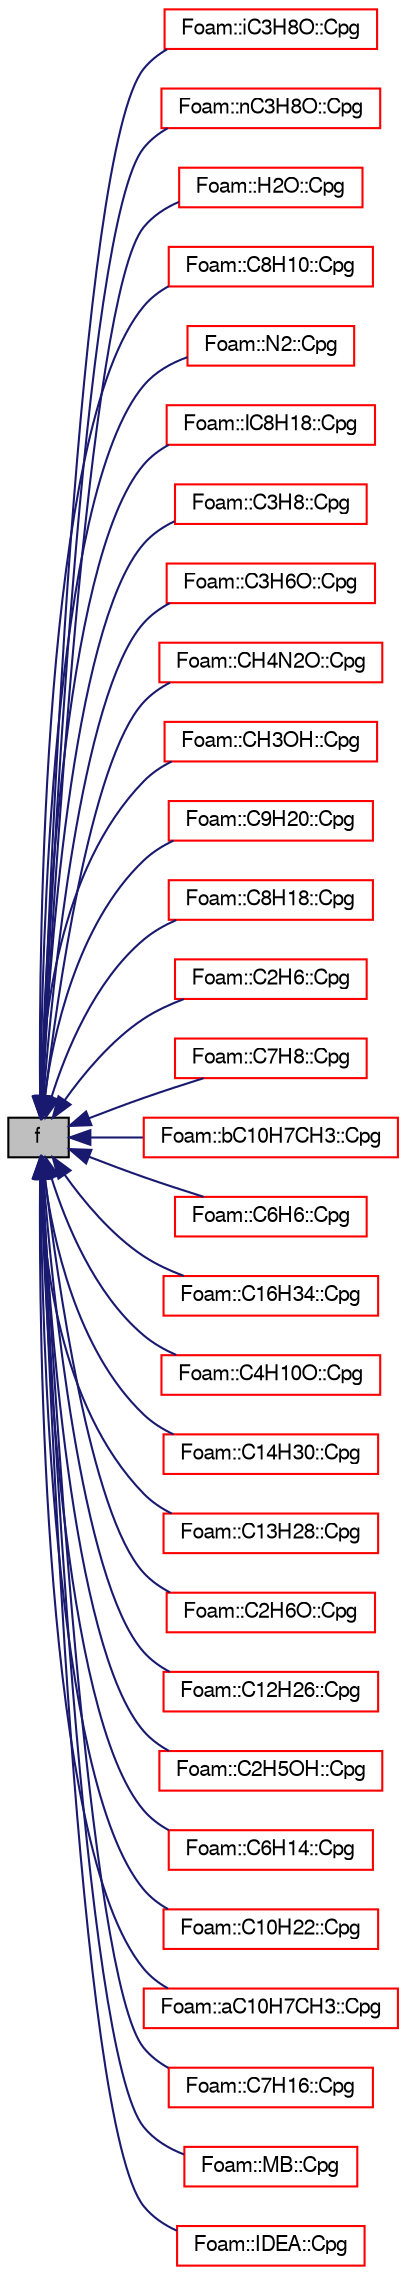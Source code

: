 digraph "f"
{
  bgcolor="transparent";
  edge [fontname="FreeSans",fontsize="10",labelfontname="FreeSans",labelfontsize="10"];
  node [fontname="FreeSans",fontsize="10",shape=record];
  rankdir="LR";
  Node15 [label="f",height=0.2,width=0.4,color="black", fillcolor="grey75", style="filled", fontcolor="black"];
  Node15 -> Node16 [dir="back",color="midnightblue",fontsize="10",style="solid",fontname="FreeSans"];
  Node16 [label="Foam::iC3H8O::Cpg",height=0.2,width=0.4,color="red",URL="$a29942.html#a48ab15b6063e624713e5ab1589544ce2",tooltip="Ideal gas heat capacity [J/(kg K)]. "];
  Node15 -> Node18 [dir="back",color="midnightblue",fontsize="10",style="solid",fontname="FreeSans"];
  Node18 [label="Foam::nC3H8O::Cpg",height=0.2,width=0.4,color="red",URL="$a29966.html#a48ab15b6063e624713e5ab1589544ce2",tooltip="Ideal gas heat capacity [J/(kg K)]. "];
  Node15 -> Node20 [dir="back",color="midnightblue",fontsize="10",style="solid",fontname="FreeSans"];
  Node20 [label="Foam::H2O::Cpg",height=0.2,width=0.4,color="red",URL="$a29938.html#a48ab15b6063e624713e5ab1589544ce2",tooltip="Ideal gas heat capacity [J/(kg K)]. "];
  Node15 -> Node22 [dir="back",color="midnightblue",fontsize="10",style="solid",fontname="FreeSans"];
  Node22 [label="Foam::C8H10::Cpg",height=0.2,width=0.4,color="red",URL="$a29918.html#a48ab15b6063e624713e5ab1589544ce2",tooltip="Ideal gas heat capacity [J/(kg K)]. "];
  Node15 -> Node24 [dir="back",color="midnightblue",fontsize="10",style="solid",fontname="FreeSans"];
  Node24 [label="Foam::N2::Cpg",height=0.2,width=0.4,color="red",URL="$a29962.html#a48ab15b6063e624713e5ab1589544ce2",tooltip="Ideal gas heat capacity [J/(kg K)]. "];
  Node15 -> Node26 [dir="back",color="midnightblue",fontsize="10",style="solid",fontname="FreeSans"];
  Node26 [label="Foam::IC8H18::Cpg",height=0.2,width=0.4,color="red",URL="$a29946.html#a48ab15b6063e624713e5ab1589544ce2",tooltip="Ideal gas heat capacity [J/(kg K)]. "];
  Node15 -> Node28 [dir="back",color="midnightblue",fontsize="10",style="solid",fontname="FreeSans"];
  Node28 [label="Foam::C3H8::Cpg",height=0.2,width=0.4,color="red",URL="$a29894.html#a48ab15b6063e624713e5ab1589544ce2",tooltip="Ideal gas heat capacity [J/(kg K)]. "];
  Node15 -> Node30 [dir="back",color="midnightblue",fontsize="10",style="solid",fontname="FreeSans"];
  Node30 [label="Foam::C3H6O::Cpg",height=0.2,width=0.4,color="red",URL="$a29890.html#a48ab15b6063e624713e5ab1589544ce2",tooltip="Ideal gas heat capacity [J/(kg K)]. "];
  Node15 -> Node32 [dir="back",color="midnightblue",fontsize="10",style="solid",fontname="FreeSans"];
  Node32 [label="Foam::CH4N2O::Cpg",height=0.2,width=0.4,color="red",URL="$a29934.html#a48ab15b6063e624713e5ab1589544ce2",tooltip="Ideal gas heat capacity [J/(kg K)]. "];
  Node15 -> Node34 [dir="back",color="midnightblue",fontsize="10",style="solid",fontname="FreeSans"];
  Node34 [label="Foam::CH3OH::Cpg",height=0.2,width=0.4,color="red",URL="$a29930.html#a48ab15b6063e624713e5ab1589544ce2",tooltip="Ideal gas heat capacity [J/(kg K)]. "];
  Node15 -> Node36 [dir="back",color="midnightblue",fontsize="10",style="solid",fontname="FreeSans"];
  Node36 [label="Foam::C9H20::Cpg",height=0.2,width=0.4,color="red",URL="$a29926.html#a48ab15b6063e624713e5ab1589544ce2",tooltip="Ideal gas heat capacity [J/(kg K)]. "];
  Node15 -> Node38 [dir="back",color="midnightblue",fontsize="10",style="solid",fontname="FreeSans"];
  Node38 [label="Foam::C8H18::Cpg",height=0.2,width=0.4,color="red",URL="$a29922.html#a48ab15b6063e624713e5ab1589544ce2",tooltip="Ideal gas heat capacity [J/(kg K)]. "];
  Node15 -> Node40 [dir="back",color="midnightblue",fontsize="10",style="solid",fontname="FreeSans"];
  Node40 [label="Foam::C2H6::Cpg",height=0.2,width=0.4,color="red",URL="$a29882.html#a48ab15b6063e624713e5ab1589544ce2",tooltip="Ideal gas heat capacity [J/(kg K)]. "];
  Node15 -> Node42 [dir="back",color="midnightblue",fontsize="10",style="solid",fontname="FreeSans"];
  Node42 [label="Foam::C7H8::Cpg",height=0.2,width=0.4,color="red",URL="$a29914.html#a48ab15b6063e624713e5ab1589544ce2",tooltip="Ideal gas heat capacity [J/(kg K)]. "];
  Node15 -> Node44 [dir="back",color="midnightblue",fontsize="10",style="solid",fontname="FreeSans"];
  Node44 [label="Foam::bC10H7CH3::Cpg",height=0.2,width=0.4,color="red",URL="$a29854.html#a48ab15b6063e624713e5ab1589544ce2",tooltip="Ideal gas heat capacity [J/(kg K)]. "];
  Node15 -> Node46 [dir="back",color="midnightblue",fontsize="10",style="solid",fontname="FreeSans"];
  Node46 [label="Foam::C6H6::Cpg",height=0.2,width=0.4,color="red",URL="$a29906.html#a48ab15b6063e624713e5ab1589544ce2",tooltip="Ideal gas heat capacity [J/(kg K)]. "];
  Node15 -> Node48 [dir="back",color="midnightblue",fontsize="10",style="solid",fontname="FreeSans"];
  Node48 [label="Foam::C16H34::Cpg",height=0.2,width=0.4,color="red",URL="$a29874.html#a48ab15b6063e624713e5ab1589544ce2",tooltip="Ideal gas heat capacity [J/(kg K)]. "];
  Node15 -> Node50 [dir="back",color="midnightblue",fontsize="10",style="solid",fontname="FreeSans"];
  Node50 [label="Foam::C4H10O::Cpg",height=0.2,width=0.4,color="red",URL="$a29898.html#a48ab15b6063e624713e5ab1589544ce2",tooltip="Ideal gas heat capacity [J/(kg K)]. "];
  Node15 -> Node52 [dir="back",color="midnightblue",fontsize="10",style="solid",fontname="FreeSans"];
  Node52 [label="Foam::C14H30::Cpg",height=0.2,width=0.4,color="red",URL="$a29870.html#a48ab15b6063e624713e5ab1589544ce2",tooltip="Ideal gas heat capacity [J/(kg K)]. "];
  Node15 -> Node54 [dir="back",color="midnightblue",fontsize="10",style="solid",fontname="FreeSans"];
  Node54 [label="Foam::C13H28::Cpg",height=0.2,width=0.4,color="red",URL="$a29866.html#a48ab15b6063e624713e5ab1589544ce2",tooltip="Ideal gas heat capacity [J/(kg K)]. "];
  Node15 -> Node56 [dir="back",color="midnightblue",fontsize="10",style="solid",fontname="FreeSans"];
  Node56 [label="Foam::C2H6O::Cpg",height=0.2,width=0.4,color="red",URL="$a29886.html#a48ab15b6063e624713e5ab1589544ce2",tooltip="Ideal gas heat capacity [J/(kg K)]. "];
  Node15 -> Node58 [dir="back",color="midnightblue",fontsize="10",style="solid",fontname="FreeSans"];
  Node58 [label="Foam::C12H26::Cpg",height=0.2,width=0.4,color="red",URL="$a29862.html#a48ab15b6063e624713e5ab1589544ce2",tooltip="Ideal gas heat capacity [J/(kg K)]. "];
  Node15 -> Node60 [dir="back",color="midnightblue",fontsize="10",style="solid",fontname="FreeSans"];
  Node60 [label="Foam::C2H5OH::Cpg",height=0.2,width=0.4,color="red",URL="$a29878.html#a48ab15b6063e624713e5ab1589544ce2",tooltip="Ideal gas heat capacity [J/(kg K)]. "];
  Node15 -> Node62 [dir="back",color="midnightblue",fontsize="10",style="solid",fontname="FreeSans"];
  Node62 [label="Foam::C6H14::Cpg",height=0.2,width=0.4,color="red",URL="$a29902.html#a48ab15b6063e624713e5ab1589544ce2",tooltip="Ideal gas heat capacity [J/(kg K)]. "];
  Node15 -> Node64 [dir="back",color="midnightblue",fontsize="10",style="solid",fontname="FreeSans"];
  Node64 [label="Foam::C10H22::Cpg",height=0.2,width=0.4,color="red",URL="$a29858.html#a48ab15b6063e624713e5ab1589544ce2",tooltip="Ideal gas heat capacity [J/(kg K)]. "];
  Node15 -> Node66 [dir="back",color="midnightblue",fontsize="10",style="solid",fontname="FreeSans"];
  Node66 [label="Foam::aC10H7CH3::Cpg",height=0.2,width=0.4,color="red",URL="$a29846.html#a48ab15b6063e624713e5ab1589544ce2",tooltip="Ideal gas heat capacity [J/(kg K)]. "];
  Node15 -> Node68 [dir="back",color="midnightblue",fontsize="10",style="solid",fontname="FreeSans"];
  Node68 [label="Foam::C7H16::Cpg",height=0.2,width=0.4,color="red",URL="$a29910.html#a48ab15b6063e624713e5ab1589544ce2",tooltip="Ideal gas heat capacity [J/(kg K)]. "];
  Node15 -> Node70 [dir="back",color="midnightblue",fontsize="10",style="solid",fontname="FreeSans"];
  Node70 [label="Foam::MB::Cpg",height=0.2,width=0.4,color="red",URL="$a29958.html#a48ab15b6063e624713e5ab1589544ce2",tooltip="Ideal gas heat capacity [J/(kg K)]. "];
  Node15 -> Node72 [dir="back",color="midnightblue",fontsize="10",style="solid",fontname="FreeSans"];
  Node72 [label="Foam::IDEA::Cpg",height=0.2,width=0.4,color="red",URL="$a29950.html#a48ab15b6063e624713e5ab1589544ce2",tooltip="Ideal gas heat capacity [J/(kg K)]. "];
}
